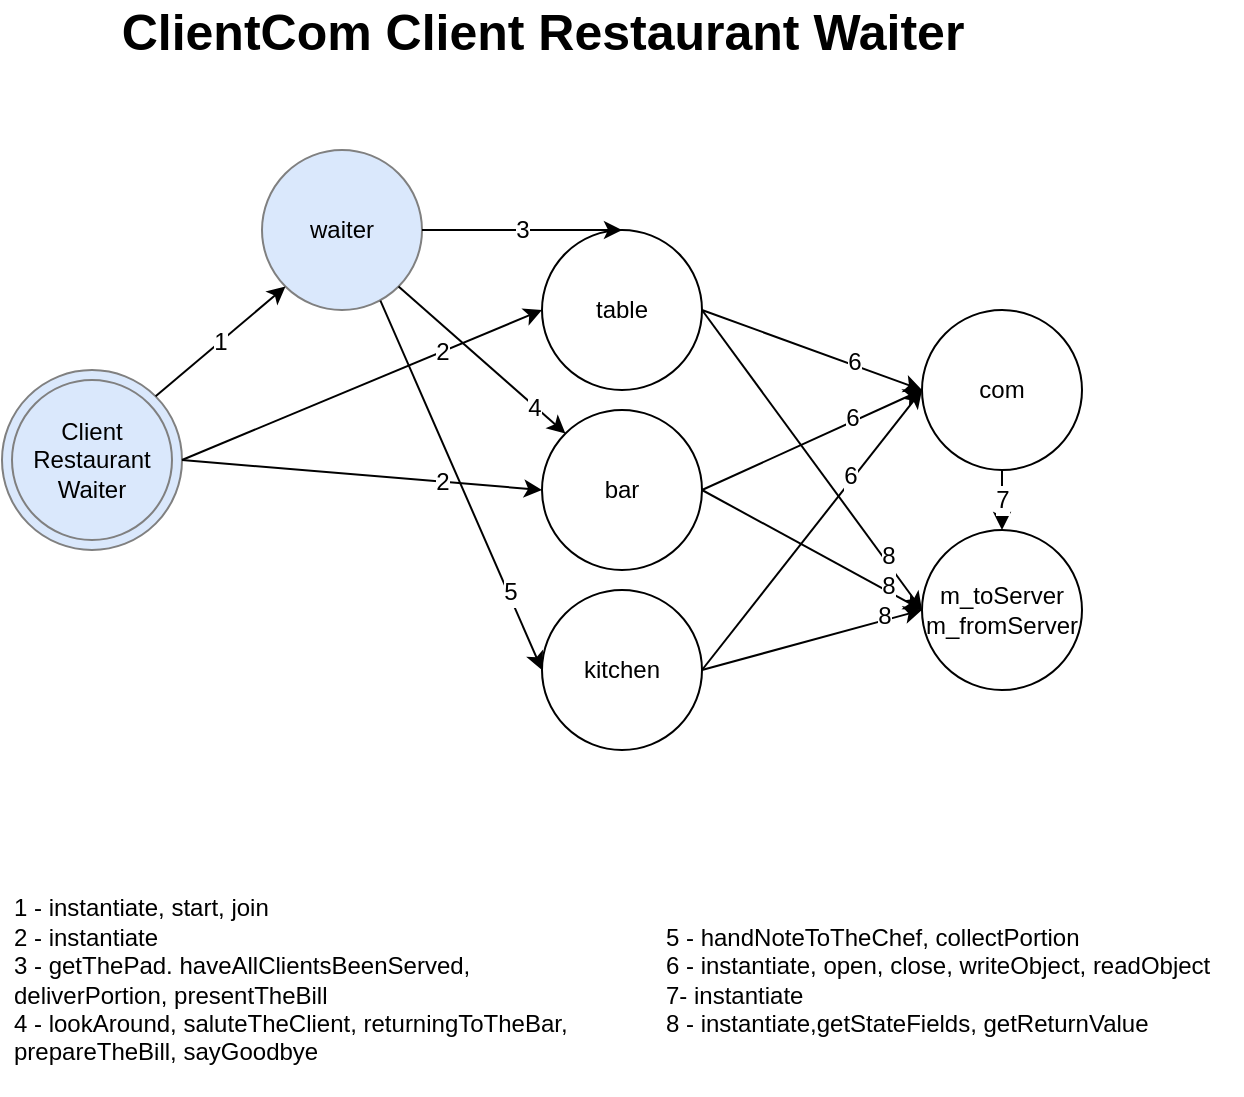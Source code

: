 <mxfile version="18.0.4" type="device"><diagram id="dL68ML8HeQB0krsFM4QG" name="Page-1"><mxGraphModel dx="1038" dy="617" grid="1" gridSize="10" guides="1" tooltips="1" connect="1" arrows="1" fold="1" page="1" pageScale="1" pageWidth="827" pageHeight="1169" math="0" shadow="0"><root><mxCell id="0"/><mxCell id="1" parent="0"/><mxCell id="CHyU5B67_R3pXy2R8SUt-1" value="waiter" style="ellipse;whiteSpace=wrap;html=1;fillColor=#dae8fc;strokeColor=#808080;" parent="1" vertex="1"><mxGeometry x="250" y="100" width="80" height="80" as="geometry"/></mxCell><mxCell id="CHyU5B67_R3pXy2R8SUt-4" value="table" style="ellipse;whiteSpace=wrap;html=1;" parent="1" vertex="1"><mxGeometry x="390" y="140" width="80" height="80" as="geometry"/></mxCell><mxCell id="CHyU5B67_R3pXy2R8SUt-40" value="&lt;div&gt;&lt;br&gt;&lt;/div&gt;&lt;div&gt;1 - instantiate, start, join&lt;/div&gt;&lt;div&gt;2 - instantiate&lt;br&gt;&lt;/div&gt;&lt;div&gt;3 -&amp;nbsp;getThePad.&amp;nbsp;haveAllClientsBeenServed,&lt;/div&gt;&lt;div&gt;deliverPortion,&amp;nbsp;presentTheBill&lt;br&gt;&lt;/div&gt;&lt;div&gt;4 -&amp;nbsp;lookAround,&amp;nbsp;saluteTheClient,&amp;nbsp;returningToTheBar,&lt;/div&gt;&lt;div&gt;prepareTheBill,&amp;nbsp;sayGoodbye&lt;br&gt;&lt;/div&gt;&lt;div&gt;&lt;br&gt;&lt;/div&gt;" style="text;html=1;strokeColor=none;fillColor=none;align=left;verticalAlign=middle;whiteSpace=wrap;rounded=0;" parent="1" vertex="1"><mxGeometry x="124" y="460" width="290" height="110" as="geometry"/></mxCell><mxCell id="dAU44HsFRGqah6hTK-VC-1" value="&lt;div&gt;5 -&amp;nbsp;handNoteToTheChef,&amp;nbsp;collectPortion&lt;/div&gt;&lt;div&gt;6 - instantiate, open, close, writeObject, readObject&lt;/div&gt;&lt;div&gt;&lt;span style=&quot;background-color: initial;&quot;&gt;7- instantiate&lt;/span&gt;&lt;/div&gt;&lt;div&gt;&lt;span&gt;8 - instantiate,getStateFields, getReturnValue&lt;/span&gt;&lt;/div&gt;" style="text;html=1;strokeColor=none;fillColor=none;align=left;verticalAlign=middle;whiteSpace=wrap;rounded=0;" parent="1" vertex="1"><mxGeometry x="450" y="475" width="290" height="80" as="geometry"/></mxCell><mxCell id="sB3GNyKT00Ip3FJHEHId-1" value="" style="group" vertex="1" connectable="0" parent="1"><mxGeometry x="120" y="210" width="90" height="90" as="geometry"/></mxCell><mxCell id="0n8z57wEoNdcpEe77m6L-2" value="&lt;div&gt;Main&lt;/div&gt;&lt;div&gt;Program&lt;/div&gt;" style="ellipse;whiteSpace=wrap;html=1;fillColor=#dae8fc;strokeColor=#808080;" parent="sB3GNyKT00Ip3FJHEHId-1" vertex="1"><mxGeometry width="90" height="90" as="geometry"/></mxCell><mxCell id="CHyU5B67_R3pXy2R8SUt-41" value="&lt;div&gt;&lt;span style=&quot;background-color: initial;&quot;&gt;Client&lt;/span&gt;&lt;/div&gt;&lt;div&gt;&lt;span style=&quot;background-color: initial;&quot;&gt;Restaurant&lt;/span&gt;&lt;br&gt;&lt;/div&gt;&lt;div&gt;Waiter&lt;/div&gt;" style="ellipse;whiteSpace=wrap;html=1;fillColor=#dae8fc;strokeColor=#808080;" parent="sB3GNyKT00Ip3FJHEHId-1" vertex="1"><mxGeometry x="5" y="5" width="80" height="80" as="geometry"/></mxCell><mxCell id="sB3GNyKT00Ip3FJHEHId-33" value="&lt;b&gt;&lt;font style=&quot;font-size: 25px;&quot;&gt;ClientCom Client Restaurant Waiter&lt;/font&gt;&lt;/b&gt;" style="text;html=1;align=center;verticalAlign=middle;resizable=0;points=[];autosize=1;strokeColor=none;fillColor=none;" vertex="1" parent="1"><mxGeometry x="170" y="30" width="440" height="20" as="geometry"/></mxCell><mxCell id="sB3GNyKT00Ip3FJHEHId-73" value="bar" style="ellipse;whiteSpace=wrap;html=1;" vertex="1" parent="1"><mxGeometry x="390" y="230" width="80" height="80" as="geometry"/></mxCell><mxCell id="sB3GNyKT00Ip3FJHEHId-74" value="com" style="ellipse;whiteSpace=wrap;html=1;" vertex="1" parent="1"><mxGeometry x="580" y="180" width="80" height="80" as="geometry"/></mxCell><mxCell id="sB3GNyKT00Ip3FJHEHId-75" value="m_toServer&lt;br&gt;m_fromServer" style="ellipse;whiteSpace=wrap;html=1;" vertex="1" parent="1"><mxGeometry x="580" y="290" width="80" height="80" as="geometry"/></mxCell><mxCell id="sB3GNyKT00Ip3FJHEHId-78" value="1" style="endArrow=classic;html=1;rounded=0;fontSize=12;exitX=1;exitY=0;exitDx=0;exitDy=0;entryX=0;entryY=1;entryDx=0;entryDy=0;" edge="1" parent="1" source="0n8z57wEoNdcpEe77m6L-2" target="CHyU5B67_R3pXy2R8SUt-1"><mxGeometry width="50" height="50" relative="1" as="geometry"><mxPoint x="280" y="300" as="sourcePoint"/><mxPoint x="330" y="250" as="targetPoint"/></mxGeometry></mxCell><mxCell id="sB3GNyKT00Ip3FJHEHId-79" value="" style="endArrow=classic;html=1;rounded=0;fontSize=12;exitX=1;exitY=0.5;exitDx=0;exitDy=0;entryX=0;entryY=0.5;entryDx=0;entryDy=0;" edge="1" parent="1" source="0n8z57wEoNdcpEe77m6L-2" target="CHyU5B67_R3pXy2R8SUt-4"><mxGeometry width="50" height="50" relative="1" as="geometry"><mxPoint x="190" y="390" as="sourcePoint"/><mxPoint x="240" y="340" as="targetPoint"/></mxGeometry></mxCell><mxCell id="sB3GNyKT00Ip3FJHEHId-80" value="2" style="edgeLabel;html=1;align=center;verticalAlign=middle;resizable=0;points=[];fontSize=12;" vertex="1" connectable="0" parent="sB3GNyKT00Ip3FJHEHId-79"><mxGeometry x="0.444" relative="1" as="geometry"><mxPoint as="offset"/></mxGeometry></mxCell><mxCell id="sB3GNyKT00Ip3FJHEHId-81" value="" style="endArrow=classic;html=1;rounded=0;fontSize=12;exitX=1;exitY=0.5;exitDx=0;exitDy=0;entryX=0;entryY=0.5;entryDx=0;entryDy=0;" edge="1" parent="1" source="0n8z57wEoNdcpEe77m6L-2" target="sB3GNyKT00Ip3FJHEHId-73"><mxGeometry width="50" height="50" relative="1" as="geometry"><mxPoint x="220" y="265" as="sourcePoint"/><mxPoint x="400" y="230" as="targetPoint"/></mxGeometry></mxCell><mxCell id="sB3GNyKT00Ip3FJHEHId-82" value="2" style="edgeLabel;html=1;align=center;verticalAlign=middle;resizable=0;points=[];fontSize=12;" vertex="1" connectable="0" parent="sB3GNyKT00Ip3FJHEHId-81"><mxGeometry x="0.444" relative="1" as="geometry"><mxPoint as="offset"/></mxGeometry></mxCell><mxCell id="sB3GNyKT00Ip3FJHEHId-83" value="3" style="endArrow=classic;html=1;rounded=0;fontSize=12;exitX=1;exitY=0.5;exitDx=0;exitDy=0;entryX=0.5;entryY=0;entryDx=0;entryDy=0;" edge="1" parent="1" source="CHyU5B67_R3pXy2R8SUt-1" target="CHyU5B67_R3pXy2R8SUt-4"><mxGeometry width="50" height="50" relative="1" as="geometry"><mxPoint x="150" y="430" as="sourcePoint"/><mxPoint x="200" y="380" as="targetPoint"/></mxGeometry></mxCell><mxCell id="sB3GNyKT00Ip3FJHEHId-84" value="" style="endArrow=classic;html=1;rounded=0;fontSize=12;exitX=1;exitY=1;exitDx=0;exitDy=0;entryX=0;entryY=0;entryDx=0;entryDy=0;" edge="1" parent="1" source="CHyU5B67_R3pXy2R8SUt-1" target="sB3GNyKT00Ip3FJHEHId-73"><mxGeometry width="50" height="50" relative="1" as="geometry"><mxPoint x="110" y="440" as="sourcePoint"/><mxPoint x="160" y="390" as="targetPoint"/></mxGeometry></mxCell><mxCell id="sB3GNyKT00Ip3FJHEHId-85" value="4" style="edgeLabel;html=1;align=center;verticalAlign=middle;resizable=0;points=[];fontSize=12;" vertex="1" connectable="0" parent="sB3GNyKT00Ip3FJHEHId-84"><mxGeometry x="0.63" y="-1" relative="1" as="geometry"><mxPoint as="offset"/></mxGeometry></mxCell><mxCell id="sB3GNyKT00Ip3FJHEHId-95" value="kitchen" style="ellipse;whiteSpace=wrap;html=1;" vertex="1" parent="1"><mxGeometry x="390" y="320" width="80" height="80" as="geometry"/></mxCell><mxCell id="sB3GNyKT00Ip3FJHEHId-97" value="" style="endArrow=classic;html=1;rounded=0;fontSize=12;exitX=0.74;exitY=0.942;exitDx=0;exitDy=0;exitPerimeter=0;entryX=0;entryY=0.5;entryDx=0;entryDy=0;" edge="1" parent="1" source="CHyU5B67_R3pXy2R8SUt-1" target="sB3GNyKT00Ip3FJHEHId-95"><mxGeometry width="50" height="50" relative="1" as="geometry"><mxPoint x="220" y="400" as="sourcePoint"/><mxPoint x="270" y="350" as="targetPoint"/></mxGeometry></mxCell><mxCell id="sB3GNyKT00Ip3FJHEHId-98" value="5" style="edgeLabel;html=1;align=center;verticalAlign=middle;resizable=0;points=[];fontSize=12;" vertex="1" connectable="0" parent="sB3GNyKT00Ip3FJHEHId-97"><mxGeometry x="0.582" y="1" relative="1" as="geometry"><mxPoint as="offset"/></mxGeometry></mxCell><mxCell id="sB3GNyKT00Ip3FJHEHId-99" value="" style="endArrow=classic;html=1;rounded=0;fontSize=12;exitX=1;exitY=0.5;exitDx=0;exitDy=0;entryX=0;entryY=0.5;entryDx=0;entryDy=0;" edge="1" parent="1" source="CHyU5B67_R3pXy2R8SUt-4" target="sB3GNyKT00Ip3FJHEHId-74"><mxGeometry width="50" height="50" relative="1" as="geometry"><mxPoint x="270" y="450" as="sourcePoint"/><mxPoint x="320" y="400" as="targetPoint"/></mxGeometry></mxCell><mxCell id="sB3GNyKT00Ip3FJHEHId-100" value="6" style="edgeLabel;html=1;align=center;verticalAlign=middle;resizable=0;points=[];fontSize=12;" vertex="1" connectable="0" parent="sB3GNyKT00Ip3FJHEHId-99"><mxGeometry x="0.366" y="2" relative="1" as="geometry"><mxPoint as="offset"/></mxGeometry></mxCell><mxCell id="sB3GNyKT00Ip3FJHEHId-101" value="" style="endArrow=classic;html=1;rounded=0;fontSize=12;exitX=1;exitY=0.5;exitDx=0;exitDy=0;entryX=0;entryY=0.5;entryDx=0;entryDy=0;" edge="1" parent="1" source="sB3GNyKT00Ip3FJHEHId-73" target="sB3GNyKT00Ip3FJHEHId-74"><mxGeometry width="50" height="50" relative="1" as="geometry"><mxPoint x="480" y="190" as="sourcePoint"/><mxPoint x="590" y="230" as="targetPoint"/></mxGeometry></mxCell><mxCell id="sB3GNyKT00Ip3FJHEHId-102" value="6" style="edgeLabel;html=1;align=center;verticalAlign=middle;resizable=0;points=[];fontSize=12;" vertex="1" connectable="0" parent="sB3GNyKT00Ip3FJHEHId-101"><mxGeometry x="0.366" y="2" relative="1" as="geometry"><mxPoint as="offset"/></mxGeometry></mxCell><mxCell id="sB3GNyKT00Ip3FJHEHId-103" value="" style="endArrow=classic;html=1;rounded=0;fontSize=12;exitX=1;exitY=0.5;exitDx=0;exitDy=0;entryX=0;entryY=0.5;entryDx=0;entryDy=0;" edge="1" parent="1" source="sB3GNyKT00Ip3FJHEHId-95" target="sB3GNyKT00Ip3FJHEHId-74"><mxGeometry width="50" height="50" relative="1" as="geometry"><mxPoint x="490" y="200" as="sourcePoint"/><mxPoint x="600" y="240" as="targetPoint"/></mxGeometry></mxCell><mxCell id="sB3GNyKT00Ip3FJHEHId-104" value="6" style="edgeLabel;html=1;align=center;verticalAlign=middle;resizable=0;points=[];fontSize=12;" vertex="1" connectable="0" parent="sB3GNyKT00Ip3FJHEHId-103"><mxGeometry x="0.366" y="2" relative="1" as="geometry"><mxPoint as="offset"/></mxGeometry></mxCell><mxCell id="sB3GNyKT00Ip3FJHEHId-105" value="7" style="endArrow=classic;html=1;rounded=0;fontSize=12;exitX=0.5;exitY=1;exitDx=0;exitDy=0;entryX=0.5;entryY=0;entryDx=0;entryDy=0;" edge="1" parent="1" source="sB3GNyKT00Ip3FJHEHId-74" target="sB3GNyKT00Ip3FJHEHId-75"><mxGeometry width="50" height="50" relative="1" as="geometry"><mxPoint x="130" y="420" as="sourcePoint"/><mxPoint x="180" y="370" as="targetPoint"/></mxGeometry></mxCell><mxCell id="sB3GNyKT00Ip3FJHEHId-106" value="" style="endArrow=classic;html=1;rounded=0;fontSize=12;exitX=1;exitY=0.5;exitDx=0;exitDy=0;entryX=0;entryY=0.5;entryDx=0;entryDy=0;" edge="1" parent="1" source="CHyU5B67_R3pXy2R8SUt-4" target="sB3GNyKT00Ip3FJHEHId-75"><mxGeometry width="50" height="50" relative="1" as="geometry"><mxPoint x="140" y="430" as="sourcePoint"/><mxPoint x="190" y="380" as="targetPoint"/></mxGeometry></mxCell><mxCell id="sB3GNyKT00Ip3FJHEHId-107" value="8" style="edgeLabel;html=1;align=center;verticalAlign=middle;resizable=0;points=[];fontSize=12;" vertex="1" connectable="0" parent="sB3GNyKT00Ip3FJHEHId-106"><mxGeometry x="0.658" y="2" relative="1" as="geometry"><mxPoint as="offset"/></mxGeometry></mxCell><mxCell id="sB3GNyKT00Ip3FJHEHId-108" value="" style="endArrow=classic;html=1;rounded=0;fontSize=12;exitX=1;exitY=0.5;exitDx=0;exitDy=0;entryX=0;entryY=0.5;entryDx=0;entryDy=0;" edge="1" parent="1" source="sB3GNyKT00Ip3FJHEHId-73" target="sB3GNyKT00Ip3FJHEHId-75"><mxGeometry width="50" height="50" relative="1" as="geometry"><mxPoint x="480" y="190" as="sourcePoint"/><mxPoint x="590" y="340" as="targetPoint"/></mxGeometry></mxCell><mxCell id="sB3GNyKT00Ip3FJHEHId-109" value="8" style="edgeLabel;html=1;align=center;verticalAlign=middle;resizable=0;points=[];fontSize=12;" vertex="1" connectable="0" parent="sB3GNyKT00Ip3FJHEHId-108"><mxGeometry x="0.658" y="2" relative="1" as="geometry"><mxPoint as="offset"/></mxGeometry></mxCell><mxCell id="sB3GNyKT00Ip3FJHEHId-110" value="" style="endArrow=classic;html=1;rounded=0;fontSize=12;exitX=1;exitY=0.5;exitDx=0;exitDy=0;entryX=0;entryY=0.5;entryDx=0;entryDy=0;" edge="1" parent="1" source="sB3GNyKT00Ip3FJHEHId-95" target="sB3GNyKT00Ip3FJHEHId-75"><mxGeometry width="50" height="50" relative="1" as="geometry"><mxPoint x="490" y="200" as="sourcePoint"/><mxPoint x="600" y="350" as="targetPoint"/></mxGeometry></mxCell><mxCell id="sB3GNyKT00Ip3FJHEHId-111" value="8" style="edgeLabel;html=1;align=center;verticalAlign=middle;resizable=0;points=[];fontSize=12;" vertex="1" connectable="0" parent="sB3GNyKT00Ip3FJHEHId-110"><mxGeometry x="0.658" y="2" relative="1" as="geometry"><mxPoint as="offset"/></mxGeometry></mxCell></root></mxGraphModel></diagram></mxfile>